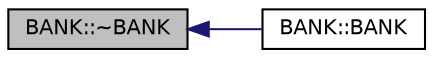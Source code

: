 digraph "BANK::~BANK"
{
  edge [fontname="Helvetica",fontsize="10",labelfontname="Helvetica",labelfontsize="10"];
  node [fontname="Helvetica",fontsize="10",shape=record];
  rankdir="LR";
  Node1 [label="BANK::~BANK",height=0.2,width=0.4,color="black", fillcolor="grey75", style="filled", fontcolor="black"];
  Node1 -> Node2 [dir="back",color="midnightblue",fontsize="10",style="solid",fontname="Helvetica"];
  Node2 [label="BANK::BANK",height=0.2,width=0.4,color="black", fillcolor="white", style="filled",URL="$class_b_a_n_k.html#a7382dd275d8f4f10a8b53ccbc93e1e87"];
}
